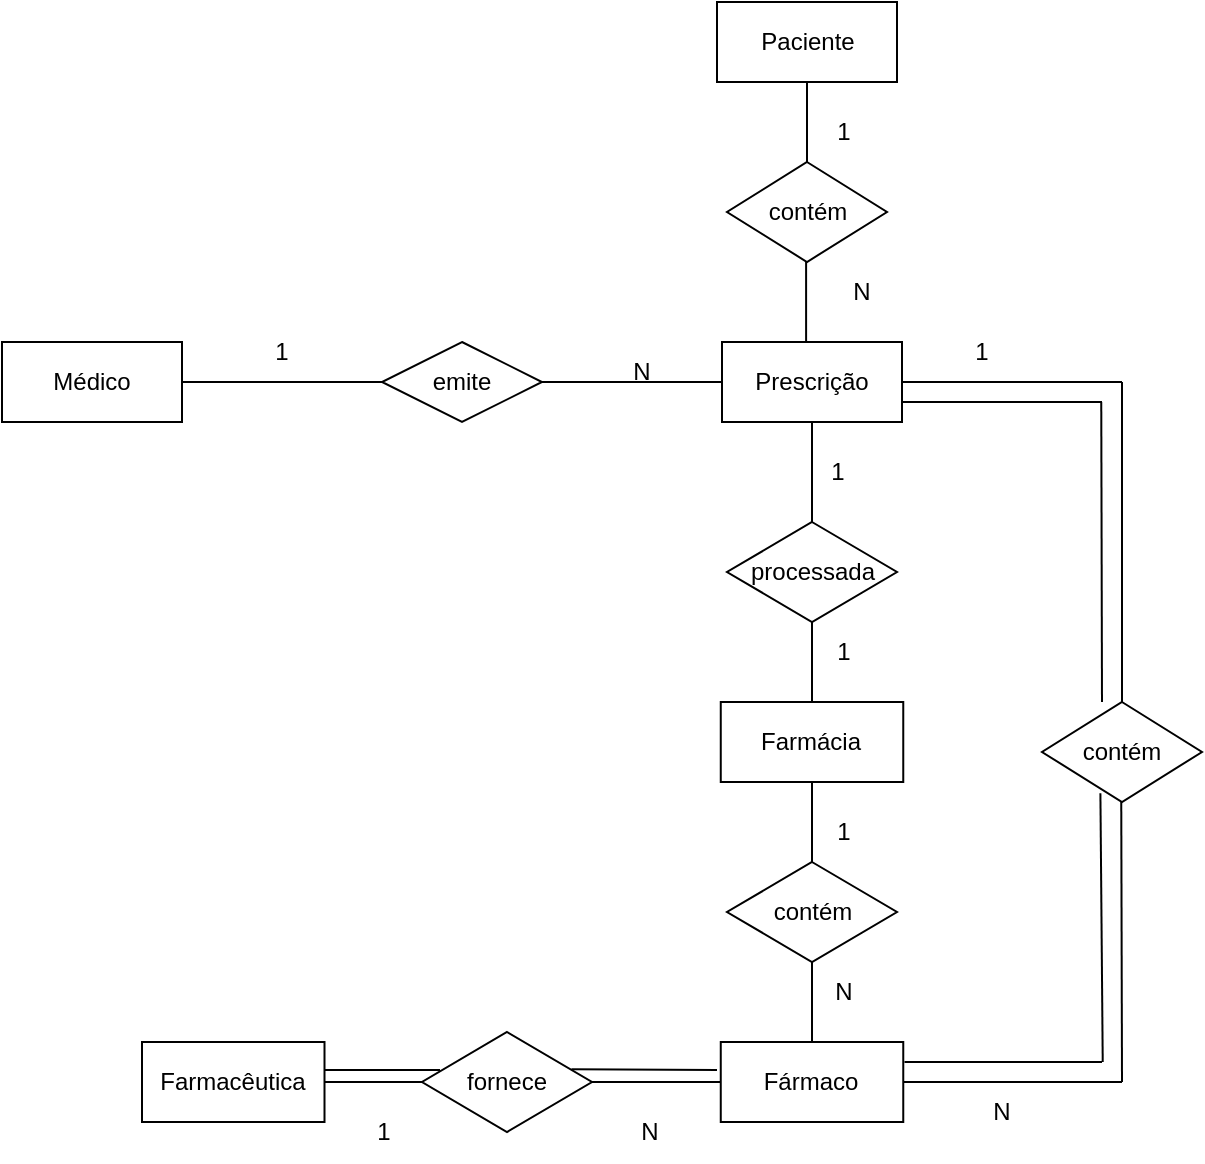 <mxfile version="23.1.8" type="github">
  <diagram name="Página-1" id="PHuElCLsCubrlGrufjiO">
    <mxGraphModel dx="954" dy="652" grid="1" gridSize="10" guides="1" tooltips="1" connect="1" arrows="1" fold="1" page="1" pageScale="1" pageWidth="827" pageHeight="1169" math="0" shadow="0">
      <root>
        <mxCell id="0" />
        <mxCell id="1" parent="0" />
        <mxCell id="7weu3szG185yvTid6uPm-27" value="&lt;font style=&quot;font-size: 12px;&quot;&gt;fornece&lt;/font&gt;" style="rhombus;whiteSpace=wrap;html=1;" vertex="1" parent="1">
          <mxGeometry x="300" y="565" width="85" height="50" as="geometry" />
        </mxCell>
        <mxCell id="7weu3szG185yvTid6uPm-1" value="&lt;font style=&quot;font-size: 12px;&quot;&gt;Prescrição&lt;/font&gt;" style="rounded=0;whiteSpace=wrap;html=1;" vertex="1" parent="1">
          <mxGeometry x="450" y="220" width="90" height="40" as="geometry" />
        </mxCell>
        <mxCell id="7weu3szG185yvTid6uPm-2" value="&lt;font style=&quot;font-size: 12px;&quot;&gt;emite&lt;/font&gt;" style="rhombus;whiteSpace=wrap;html=1;" vertex="1" parent="1">
          <mxGeometry x="280" y="220" width="80" height="40" as="geometry" />
        </mxCell>
        <mxCell id="7weu3szG185yvTid6uPm-3" value="&lt;font style=&quot;font-size: 12px;&quot;&gt;Médico&lt;/font&gt;" style="rounded=0;whiteSpace=wrap;html=1;" vertex="1" parent="1">
          <mxGeometry x="90" y="220" width="90" height="40" as="geometry" />
        </mxCell>
        <mxCell id="7weu3szG185yvTid6uPm-4" value="" style="endArrow=none;html=1;rounded=0;exitX=1;exitY=0.5;exitDx=0;exitDy=0;" edge="1" parent="1" source="7weu3szG185yvTid6uPm-3">
          <mxGeometry width="50" height="50" relative="1" as="geometry">
            <mxPoint x="230" y="290" as="sourcePoint" />
            <mxPoint x="280" y="240" as="targetPoint" />
          </mxGeometry>
        </mxCell>
        <mxCell id="7weu3szG185yvTid6uPm-7" value="1" style="text;html=1;align=center;verticalAlign=middle;whiteSpace=wrap;rounded=0;" vertex="1" parent="1">
          <mxGeometry x="200" y="210" width="60" height="30" as="geometry" />
        </mxCell>
        <mxCell id="7weu3szG185yvTid6uPm-10" value="" style="endArrow=none;html=1;rounded=0;exitX=1;exitY=0.5;exitDx=0;exitDy=0;entryX=0;entryY=0.5;entryDx=0;entryDy=0;" edge="1" parent="1" source="7weu3szG185yvTid6uPm-2" target="7weu3szG185yvTid6uPm-1">
          <mxGeometry width="50" height="50" relative="1" as="geometry">
            <mxPoint x="370" y="270" as="sourcePoint" />
            <mxPoint x="420" y="220" as="targetPoint" />
          </mxGeometry>
        </mxCell>
        <mxCell id="7weu3szG185yvTid6uPm-11" value="N" style="text;html=1;align=center;verticalAlign=middle;whiteSpace=wrap;rounded=0;" vertex="1" parent="1">
          <mxGeometry x="490" y="180" width="60" height="30" as="geometry" />
        </mxCell>
        <mxCell id="7weu3szG185yvTid6uPm-13" value="Farmácia" style="rounded=0;whiteSpace=wrap;html=1;" vertex="1" parent="1">
          <mxGeometry x="449.38" y="400" width="91.25" height="40" as="geometry" />
        </mxCell>
        <mxCell id="7weu3szG185yvTid6uPm-14" value="&lt;font style=&quot;font-size: 12px;&quot;&gt;processada&lt;/font&gt;" style="rhombus;whiteSpace=wrap;html=1;" vertex="1" parent="1">
          <mxGeometry x="452.5" y="310" width="85" height="50" as="geometry" />
        </mxCell>
        <mxCell id="7weu3szG185yvTid6uPm-15" value="" style="endArrow=none;html=1;rounded=0;entryX=0.5;entryY=1;entryDx=0;entryDy=0;exitX=0.5;exitY=0;exitDx=0;exitDy=0;" edge="1" parent="1" source="7weu3szG185yvTid6uPm-14" target="7weu3szG185yvTid6uPm-1">
          <mxGeometry width="50" height="50" relative="1" as="geometry">
            <mxPoint x="467.5" y="320" as="sourcePoint" />
            <mxPoint x="517.5" y="270" as="targetPoint" />
          </mxGeometry>
        </mxCell>
        <mxCell id="7weu3szG185yvTid6uPm-16" value="" style="endArrow=none;html=1;rounded=0;entryX=0.5;entryY=1;entryDx=0;entryDy=0;exitX=0.5;exitY=0;exitDx=0;exitDy=0;" edge="1" parent="1" source="7weu3szG185yvTid6uPm-13" target="7weu3szG185yvTid6uPm-14">
          <mxGeometry width="50" height="50" relative="1" as="geometry">
            <mxPoint x="450" y="430" as="sourcePoint" />
            <mxPoint x="500" y="380" as="targetPoint" />
          </mxGeometry>
        </mxCell>
        <mxCell id="7weu3szG185yvTid6uPm-17" value="1" style="text;html=1;align=center;verticalAlign=middle;whiteSpace=wrap;rounded=0;" vertex="1" parent="1">
          <mxGeometry x="477.5" y="270" width="60" height="30" as="geometry" />
        </mxCell>
        <mxCell id="7weu3szG185yvTid6uPm-18" value="1" style="text;html=1;align=center;verticalAlign=middle;whiteSpace=wrap;rounded=0;" vertex="1" parent="1">
          <mxGeometry x="481.25" y="360" width="60" height="30" as="geometry" />
        </mxCell>
        <mxCell id="7weu3szG185yvTid6uPm-19" value="Fármaco" style="rounded=0;whiteSpace=wrap;html=1;" vertex="1" parent="1">
          <mxGeometry x="449.38" y="570" width="91.25" height="40" as="geometry" />
        </mxCell>
        <mxCell id="7weu3szG185yvTid6uPm-21" value="" style="endArrow=none;html=1;rounded=0;entryX=0.5;entryY=1;entryDx=0;entryDy=0;exitX=0.5;exitY=0;exitDx=0;exitDy=0;" edge="1" parent="1" source="7weu3szG185yvTid6uPm-22" target="7weu3szG185yvTid6uPm-13">
          <mxGeometry width="50" height="50" relative="1" as="geometry">
            <mxPoint x="466.88" y="500" as="sourcePoint" />
            <mxPoint x="516.88" y="450" as="targetPoint" />
          </mxGeometry>
        </mxCell>
        <mxCell id="7weu3szG185yvTid6uPm-22" value="&lt;font style=&quot;font-size: 12px;&quot;&gt;contém&lt;/font&gt;" style="rhombus;whiteSpace=wrap;html=1;" vertex="1" parent="1">
          <mxGeometry x="452.5" y="480" width="85" height="50" as="geometry" />
        </mxCell>
        <mxCell id="7weu3szG185yvTid6uPm-23" value="" style="endArrow=none;html=1;rounded=0;entryX=0.5;entryY=1;entryDx=0;entryDy=0;exitX=0.5;exitY=0;exitDx=0;exitDy=0;" edge="1" parent="1" source="7weu3szG185yvTid6uPm-19" target="7weu3szG185yvTid6uPm-22">
          <mxGeometry width="50" height="50" relative="1" as="geometry">
            <mxPoint x="453.13" y="570" as="sourcePoint" />
            <mxPoint x="490" y="540" as="targetPoint" />
          </mxGeometry>
        </mxCell>
        <mxCell id="7weu3szG185yvTid6uPm-24" value="1" style="text;html=1;align=center;verticalAlign=middle;whiteSpace=wrap;rounded=0;" vertex="1" parent="1">
          <mxGeometry x="480.63" y="450" width="60" height="30" as="geometry" />
        </mxCell>
        <mxCell id="7weu3szG185yvTid6uPm-25" value="N" style="text;html=1;align=center;verticalAlign=middle;whiteSpace=wrap;rounded=0;" vertex="1" parent="1">
          <mxGeometry x="481.25" y="530" width="60" height="30" as="geometry" />
        </mxCell>
        <mxCell id="7weu3szG185yvTid6uPm-26" value="Farmacêutica" style="rounded=0;whiteSpace=wrap;html=1;" vertex="1" parent="1">
          <mxGeometry x="160" y="570" width="91.25" height="40" as="geometry" />
        </mxCell>
        <mxCell id="7weu3szG185yvTid6uPm-31" value="" style="endArrow=none;html=1;rounded=0;exitX=1;exitY=0.5;exitDx=0;exitDy=0;entryX=0;entryY=0.5;entryDx=0;entryDy=0;" edge="1" parent="1" source="7weu3szG185yvTid6uPm-26" target="7weu3szG185yvTid6uPm-27">
          <mxGeometry width="50" height="50" relative="1" as="geometry">
            <mxPoint x="340" y="470" as="sourcePoint" />
            <mxPoint x="390" y="420" as="targetPoint" />
          </mxGeometry>
        </mxCell>
        <mxCell id="7weu3szG185yvTid6uPm-32" value="" style="endArrow=none;html=1;rounded=0;entryX=0;entryY=0.5;entryDx=0;entryDy=0;exitX=1;exitY=0.5;exitDx=0;exitDy=0;" edge="1" parent="1" source="7weu3szG185yvTid6uPm-27" target="7weu3szG185yvTid6uPm-19">
          <mxGeometry width="50" height="50" relative="1" as="geometry">
            <mxPoint x="389" y="590" as="sourcePoint" />
            <mxPoint x="438" y="589.63" as="targetPoint" />
          </mxGeometry>
        </mxCell>
        <mxCell id="7weu3szG185yvTid6uPm-33" value="1" style="text;html=1;align=center;verticalAlign=middle;whiteSpace=wrap;rounded=0;" vertex="1" parent="1">
          <mxGeometry x="251.25" y="600" width="60" height="30" as="geometry" />
        </mxCell>
        <mxCell id="7weu3szG185yvTid6uPm-34" value="N" style="text;html=1;align=center;verticalAlign=middle;whiteSpace=wrap;rounded=0;" vertex="1" parent="1">
          <mxGeometry x="384" y="600" width="60" height="30" as="geometry" />
        </mxCell>
        <mxCell id="7weu3szG185yvTid6uPm-36" value="" style="endArrow=none;html=1;rounded=0;exitX=1;exitY=0.5;exitDx=0;exitDy=0;" edge="1" parent="1" source="7weu3szG185yvTid6uPm-1">
          <mxGeometry width="50" height="50" relative="1" as="geometry">
            <mxPoint x="560" y="280" as="sourcePoint" />
            <mxPoint x="650" y="240" as="targetPoint" />
          </mxGeometry>
        </mxCell>
        <mxCell id="7weu3szG185yvTid6uPm-37" value="contém" style="rhombus;whiteSpace=wrap;html=1;" vertex="1" parent="1">
          <mxGeometry x="610" y="400" width="80" height="50" as="geometry" />
        </mxCell>
        <mxCell id="7weu3szG185yvTid6uPm-38" value="" style="endArrow=none;html=1;rounded=0;exitX=0.5;exitY=0;exitDx=0;exitDy=0;" edge="1" parent="1">
          <mxGeometry width="50" height="50" relative="1" as="geometry">
            <mxPoint x="650" y="400.0" as="sourcePoint" />
            <mxPoint x="650" y="240" as="targetPoint" />
          </mxGeometry>
        </mxCell>
        <mxCell id="7weu3szG185yvTid6uPm-39" value="" style="endArrow=none;html=1;rounded=0;" edge="1" parent="1">
          <mxGeometry width="50" height="50" relative="1" as="geometry">
            <mxPoint x="650" y="590" as="sourcePoint" />
            <mxPoint x="649.63" y="450" as="targetPoint" />
          </mxGeometry>
        </mxCell>
        <mxCell id="7weu3szG185yvTid6uPm-40" value="" style="endArrow=none;html=1;rounded=0;exitX=1;exitY=0.5;exitDx=0;exitDy=0;" edge="1" parent="1" source="7weu3szG185yvTid6uPm-19">
          <mxGeometry width="50" height="50" relative="1" as="geometry">
            <mxPoint x="550" y="590" as="sourcePoint" />
            <mxPoint x="650" y="590" as="targetPoint" />
          </mxGeometry>
        </mxCell>
        <mxCell id="7weu3szG185yvTid6uPm-41" value="1" style="text;html=1;align=center;verticalAlign=middle;whiteSpace=wrap;rounded=0;" vertex="1" parent="1">
          <mxGeometry x="550" y="210" width="60" height="30" as="geometry" />
        </mxCell>
        <mxCell id="7weu3szG185yvTid6uPm-43" value="N" style="text;html=1;align=center;verticalAlign=middle;whiteSpace=wrap;rounded=0;" vertex="1" parent="1">
          <mxGeometry x="560" y="590" width="60" height="30" as="geometry" />
        </mxCell>
        <mxCell id="7weu3szG185yvTid6uPm-45" value="" style="endArrow=none;html=1;rounded=0;exitX=1;exitY=0.5;exitDx=0;exitDy=0;" edge="1" parent="1">
          <mxGeometry width="50" height="50" relative="1" as="geometry">
            <mxPoint x="540" y="250" as="sourcePoint" />
            <mxPoint x="640" y="250" as="targetPoint" />
          </mxGeometry>
        </mxCell>
        <mxCell id="7weu3szG185yvTid6uPm-46" value="" style="endArrow=none;html=1;rounded=0;" edge="1" parent="1">
          <mxGeometry width="50" height="50" relative="1" as="geometry">
            <mxPoint x="640" y="400" as="sourcePoint" />
            <mxPoint x="639.63" y="250" as="targetPoint" />
          </mxGeometry>
        </mxCell>
        <mxCell id="7weu3szG185yvTid6uPm-47" value="" style="endArrow=none;html=1;rounded=0;exitX=1;exitY=0.5;exitDx=0;exitDy=0;" edge="1" parent="1">
          <mxGeometry width="50" height="50" relative="1" as="geometry">
            <mxPoint x="541.25" y="580" as="sourcePoint" />
            <mxPoint x="640" y="580" as="targetPoint" />
          </mxGeometry>
        </mxCell>
        <mxCell id="7weu3szG185yvTid6uPm-49" value="" style="endArrow=none;html=1;rounded=0;entryX=0.365;entryY=0.913;entryDx=0;entryDy=0;entryPerimeter=0;" edge="1" parent="1" target="7weu3szG185yvTid6uPm-37">
          <mxGeometry width="50" height="50" relative="1" as="geometry">
            <mxPoint x="640.37" y="580" as="sourcePoint" />
            <mxPoint x="640" y="460" as="targetPoint" />
          </mxGeometry>
        </mxCell>
        <mxCell id="7weu3szG185yvTid6uPm-51" value="&lt;font style=&quot;font-size: 12px;&quot;&gt;Paciente&lt;/font&gt;" style="rounded=0;whiteSpace=wrap;html=1;" vertex="1" parent="1">
          <mxGeometry x="447.5" y="50" width="90" height="40" as="geometry" />
        </mxCell>
        <mxCell id="7weu3szG185yvTid6uPm-52" value="contém" style="rhombus;whiteSpace=wrap;html=1;" vertex="1" parent="1">
          <mxGeometry x="452.5" y="130" width="80" height="50" as="geometry" />
        </mxCell>
        <mxCell id="7weu3szG185yvTid6uPm-53" value="" style="endArrow=none;html=1;rounded=0;entryX=0.5;entryY=1;entryDx=0;entryDy=0;exitX=0.5;exitY=0;exitDx=0;exitDy=0;" edge="1" parent="1" source="7weu3szG185yvTid6uPm-52" target="7weu3szG185yvTid6uPm-51">
          <mxGeometry width="50" height="50" relative="1" as="geometry">
            <mxPoint x="431.25" y="160" as="sourcePoint" />
            <mxPoint x="481.25" y="110" as="targetPoint" />
          </mxGeometry>
        </mxCell>
        <mxCell id="7weu3szG185yvTid6uPm-55" value="" style="endArrow=none;html=1;rounded=0;entryX=0.5;entryY=1;entryDx=0;entryDy=0;exitX=0.5;exitY=0;exitDx=0;exitDy=0;" edge="1" parent="1">
          <mxGeometry width="50" height="50" relative="1" as="geometry">
            <mxPoint x="492.05" y="220" as="sourcePoint" />
            <mxPoint x="492.05" y="180" as="targetPoint" />
          </mxGeometry>
        </mxCell>
        <mxCell id="7weu3szG185yvTid6uPm-56" value="1" style="text;html=1;align=center;verticalAlign=middle;whiteSpace=wrap;rounded=0;" vertex="1" parent="1">
          <mxGeometry x="481.25" y="100" width="60" height="30" as="geometry" />
        </mxCell>
        <mxCell id="7weu3szG185yvTid6uPm-59" value="N" style="text;html=1;align=center;verticalAlign=middle;whiteSpace=wrap;rounded=0;" vertex="1" parent="1">
          <mxGeometry x="380" y="220" width="60" height="30" as="geometry" />
        </mxCell>
        <mxCell id="7weu3szG185yvTid6uPm-60" value="" style="endArrow=none;html=1;rounded=0;exitX=1;exitY=0.75;exitDx=0;exitDy=0;entryX=0;entryY=0.5;entryDx=0;entryDy=0;" edge="1" parent="1">
          <mxGeometry width="50" height="50" relative="1" as="geometry">
            <mxPoint x="251.25" y="584" as="sourcePoint" />
            <mxPoint x="309" y="584" as="targetPoint" />
          </mxGeometry>
        </mxCell>
        <mxCell id="7weu3szG185yvTid6uPm-62" value="" style="endArrow=none;html=1;rounded=0;entryX=0;entryY=0.5;entryDx=0;entryDy=0;exitX=0.879;exitY=0.372;exitDx=0;exitDy=0;exitPerimeter=0;" edge="1" parent="1" source="7weu3szG185yvTid6uPm-27">
          <mxGeometry width="50" height="50" relative="1" as="geometry">
            <mxPoint x="383.5" y="584" as="sourcePoint" />
            <mxPoint x="447.5" y="584" as="targetPoint" />
          </mxGeometry>
        </mxCell>
      </root>
    </mxGraphModel>
  </diagram>
</mxfile>
